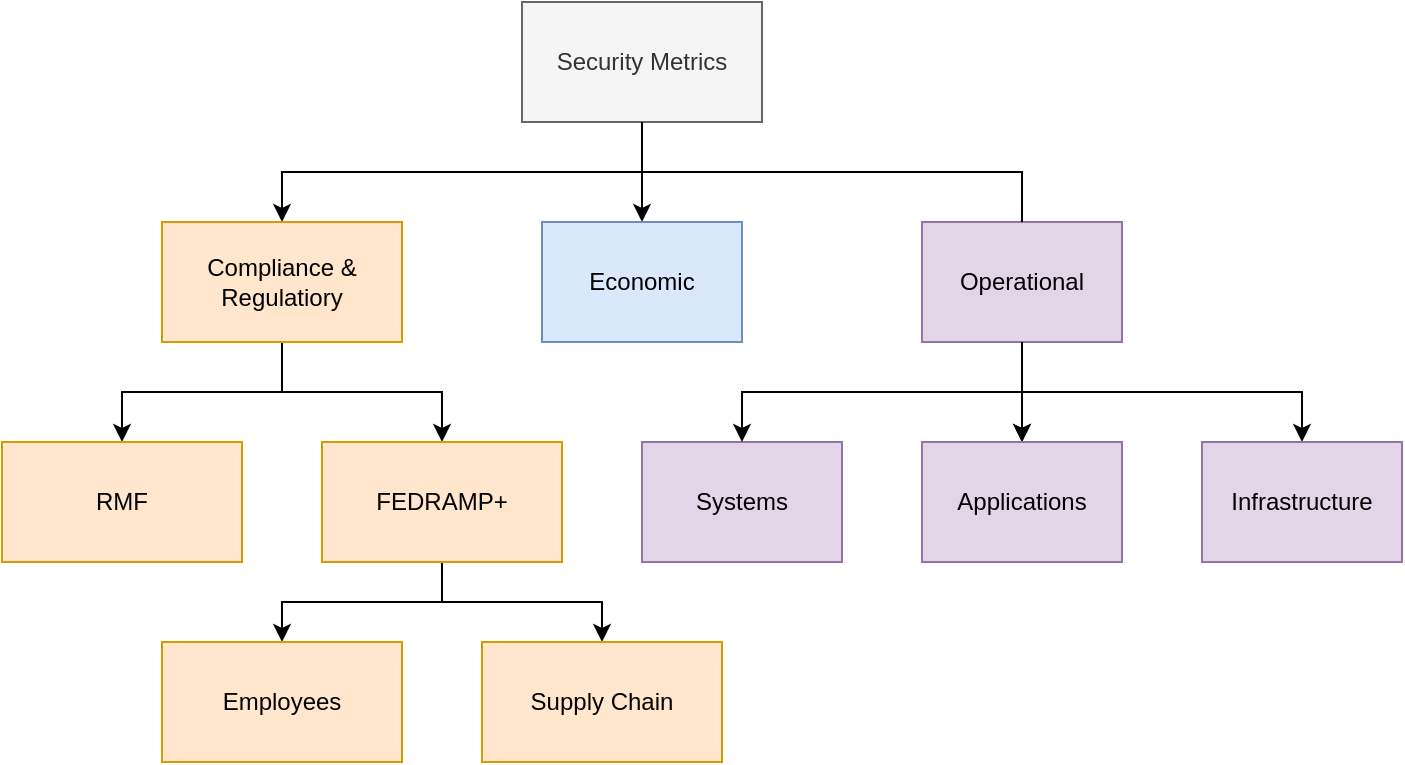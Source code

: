 <mxfile version="10.8.0" type="device"><diagram id="B1KSge6F4XOy3rFqEGFc" name="Page-1"><mxGraphModel dx="1327" dy="827" grid="1" gridSize="10" guides="1" tooltips="1" connect="1" arrows="1" fold="1" page="1" pageScale="1" pageWidth="850" pageHeight="1100" math="0" shadow="0"><root><mxCell id="0"/><mxCell id="1" parent="0"/><mxCell id="7xksbCpRhvO3zRLOpATG-1" value="" style="edgeStyle=orthogonalEdgeStyle;rounded=0;html=1;jettySize=auto;orthogonalLoop=1;exitX=0.5;exitY=1;" edge="1" parent="1" source="7xksbCpRhvO3zRLOpATG-3" target="7xksbCpRhvO3zRLOpATG-6"><mxGeometry relative="1" as="geometry"/></mxCell><mxCell id="7xksbCpRhvO3zRLOpATG-2" style="edgeStyle=orthogonalEdgeStyle;rounded=0;html=1;endArrow=classic;endFill=1;jettySize=auto;orthogonalLoop=1;strokeColor=#000000;fontColor=#006633;" edge="1" parent="1" source="7xksbCpRhvO3zRLOpATG-3" target="7xksbCpRhvO3zRLOpATG-22"><mxGeometry relative="1" as="geometry"/></mxCell><UserObject label="Security Metrics" treeRoot="1" id="7xksbCpRhvO3zRLOpATG-3"><mxCell style="whiteSpace=wrap;html=1;align=center;treeFolding=1;container=1;recursiveResize=0;fillColor=#f5f5f5;strokeColor=#666666;fontColor=#333333;" vertex="1" parent="1"><mxGeometry x="360" y="40" width="120" height="60" as="geometry"/></mxCell></UserObject><mxCell id="7xksbCpRhvO3zRLOpATG-4" value="" style="edgeStyle=orthogonalEdgeStyle;rounded=0;html=1;jettySize=auto;orthogonalLoop=1;" edge="1" parent="1" source="7xksbCpRhvO3zRLOpATG-6" target="7xksbCpRhvO3zRLOpATG-12"><mxGeometry relative="1" as="geometry"/></mxCell><mxCell id="7xksbCpRhvO3zRLOpATG-5" value="" style="edgeStyle=orthogonalEdgeStyle;rounded=0;html=1;jettySize=auto;orthogonalLoop=1;" edge="1" parent="1" source="7xksbCpRhvO3zRLOpATG-6" target="7xksbCpRhvO3zRLOpATG-9"><mxGeometry relative="1" as="geometry"/></mxCell><UserObject label="Compliance &amp;amp; Regulatiory" treeRoot="1" id="7xksbCpRhvO3zRLOpATG-6"><mxCell style="whiteSpace=wrap;html=1;align=center;treeFolding=1;container=1;recursiveResize=0;fillColor=#ffe6cc;strokeColor=#d79b00;" vertex="1" parent="1"><mxGeometry x="180" y="150" width="120" height="60" as="geometry"/></mxCell></UserObject><mxCell id="7xksbCpRhvO3zRLOpATG-7" value="" style="edgeStyle=orthogonalEdgeStyle;rounded=0;html=1;jettySize=auto;orthogonalLoop=1;" edge="1" parent="1" source="7xksbCpRhvO3zRLOpATG-9" target="7xksbCpRhvO3zRLOpATG-11"><mxGeometry relative="1" as="geometry"/></mxCell><mxCell id="7xksbCpRhvO3zRLOpATG-8" value="" style="edgeStyle=orthogonalEdgeStyle;rounded=0;html=1;jettySize=auto;orthogonalLoop=1;" edge="1" parent="1" source="7xksbCpRhvO3zRLOpATG-9" target="7xksbCpRhvO3zRLOpATG-10"><mxGeometry relative="1" as="geometry"/></mxCell><UserObject label="FEDRAMP+" treeRoot="1" id="7xksbCpRhvO3zRLOpATG-9"><mxCell style="whiteSpace=wrap;html=1;align=center;treeFolding=1;container=1;recursiveResize=0;fillColor=#ffe6cc;strokeColor=#d79b00;" vertex="1" parent="1"><mxGeometry x="260" y="260" width="120" height="60" as="geometry"/></mxCell></UserObject><UserObject label="Supply Chain" treeRoot="1" id="7xksbCpRhvO3zRLOpATG-10"><mxCell style="whiteSpace=wrap;html=1;align=center;treeFolding=1;container=1;recursiveResize=0;fillColor=#ffe6cc;strokeColor=#d79b00;" vertex="1" parent="1"><mxGeometry x="340" y="360" width="120" height="60" as="geometry"/></mxCell></UserObject><UserObject label="Employees" treeRoot="1" id="7xksbCpRhvO3zRLOpATG-11"><mxCell style="whiteSpace=wrap;html=1;align=center;treeFolding=1;container=1;recursiveResize=0;fillColor=#ffe6cc;strokeColor=#d79b00;" vertex="1" parent="1"><mxGeometry x="180" y="360" width="120" height="60" as="geometry"/></mxCell></UserObject><UserObject label="RMF" treeRoot="1" id="7xksbCpRhvO3zRLOpATG-12"><mxCell style="whiteSpace=wrap;html=1;align=center;treeFolding=1;container=1;recursiveResize=0;fillColor=#ffe6cc;strokeColor=#d79b00;" vertex="1" parent="1"><mxGeometry x="100" y="260" width="120" height="60" as="geometry"/></mxCell></UserObject><mxCell id="7xksbCpRhvO3zRLOpATG-13" value="" style="edgeStyle=orthogonalEdgeStyle;rounded=0;html=1;jettySize=auto;orthogonalLoop=1;" edge="1" parent="1" source="7xksbCpRhvO3zRLOpATG-16" target="7xksbCpRhvO3zRLOpATG-18"><mxGeometry relative="1" as="geometry"><Array as="points"><mxPoint x="610" y="235"/><mxPoint x="750" y="235"/></Array></mxGeometry></mxCell><mxCell id="7xksbCpRhvO3zRLOpATG-14" value="" style="edgeStyle=orthogonalEdgeStyle;rounded=0;html=1;jettySize=auto;orthogonalLoop=1;exitX=0.5;exitY=1;" edge="1" parent="1" source="7xksbCpRhvO3zRLOpATG-16" target="7xksbCpRhvO3zRLOpATG-17"><mxGeometry relative="1" as="geometry"/></mxCell><mxCell id="7xksbCpRhvO3zRLOpATG-15" value="" style="edgeStyle=orthogonalEdgeStyle;rounded=0;html=1;endArrow=classic;endFill=1;jettySize=auto;orthogonalLoop=1;strokeColor=#000000;fontColor=#006633;" edge="1" parent="1" source="7xksbCpRhvO3zRLOpATG-16" target="7xksbCpRhvO3zRLOpATG-17"><mxGeometry relative="1" as="geometry"/></mxCell><mxCell id="7xksbCpRhvO3zRLOpATG-16" value="Operational&lt;br&gt;" style="whiteSpace=wrap;html=1;align=center;verticalAlign=middle;container=1;recursiveResize=0;treeFolding=1;fillColor=#e1d5e7;strokeColor=#9673a6;flipV=1;" vertex="1" parent="1"><mxGeometry x="560" y="150" width="100" height="60" as="geometry"/></mxCell><mxCell id="7xksbCpRhvO3zRLOpATG-17" value="Applications&lt;br&gt;" style="whiteSpace=wrap;html=1;align=center;verticalAlign=middle;container=1;recursiveResize=0;treeFolding=1;fillColor=#e1d5e7;strokeColor=#9673a6;" vertex="1" parent="1"><mxGeometry x="560" y="260" width="100" height="60" as="geometry"/></mxCell><mxCell id="7xksbCpRhvO3zRLOpATG-18" value="Infrastructure" style="whiteSpace=wrap;html=1;align=center;verticalAlign=middle;container=1;recursiveResize=0;treeFolding=1;fillColor=#e1d5e7;strokeColor=#9673a6;" vertex="1" parent="1"><mxGeometry x="700" y="260" width="100" height="60" as="geometry"/></mxCell><mxCell id="7xksbCpRhvO3zRLOpATG-19" value="" style="edgeStyle=elbowEdgeStyle;elbow=vertical;startArrow=none;endArrow=none;rounded=0;exitX=0.5;exitY=1;" edge="1" parent="1" source="7xksbCpRhvO3zRLOpATG-3" target="7xksbCpRhvO3zRLOpATG-16"><mxGeometry relative="1" as="geometry"><mxPoint x="190" y="100" as="sourcePoint"/></mxGeometry></mxCell><mxCell id="7xksbCpRhvO3zRLOpATG-20" value="Systems" style="whiteSpace=wrap;html=1;align=center;verticalAlign=middle;container=1;recursiveResize=0;treeFolding=1;fillColor=#e1d5e7;strokeColor=#9673a6;" vertex="1" parent="1"><mxGeometry x="420" y="260" width="100" height="60" as="geometry"/></mxCell><mxCell id="7xksbCpRhvO3zRLOpATG-21" value="" style="edgeStyle=elbowEdgeStyle;elbow=vertical;startArrow=none;endArrow=classic;rounded=0;endFill=1;" edge="1" parent="1" source="7xksbCpRhvO3zRLOpATG-16" target="7xksbCpRhvO3zRLOpATG-20"><mxGeometry relative="1" as="geometry"><mxPoint x="310" y="220" as="sourcePoint"/></mxGeometry></mxCell><mxCell id="7xksbCpRhvO3zRLOpATG-22" value="Economic&lt;br&gt;" style="whiteSpace=wrap;html=1;align=center;verticalAlign=middle;container=1;recursiveResize=0;treeFolding=1;fillColor=#dae8fc;strokeColor=#6c8ebf;" vertex="1" parent="1"><mxGeometry x="370" y="150" width="100" height="60" as="geometry"/></mxCell></root></mxGraphModel></diagram></mxfile>